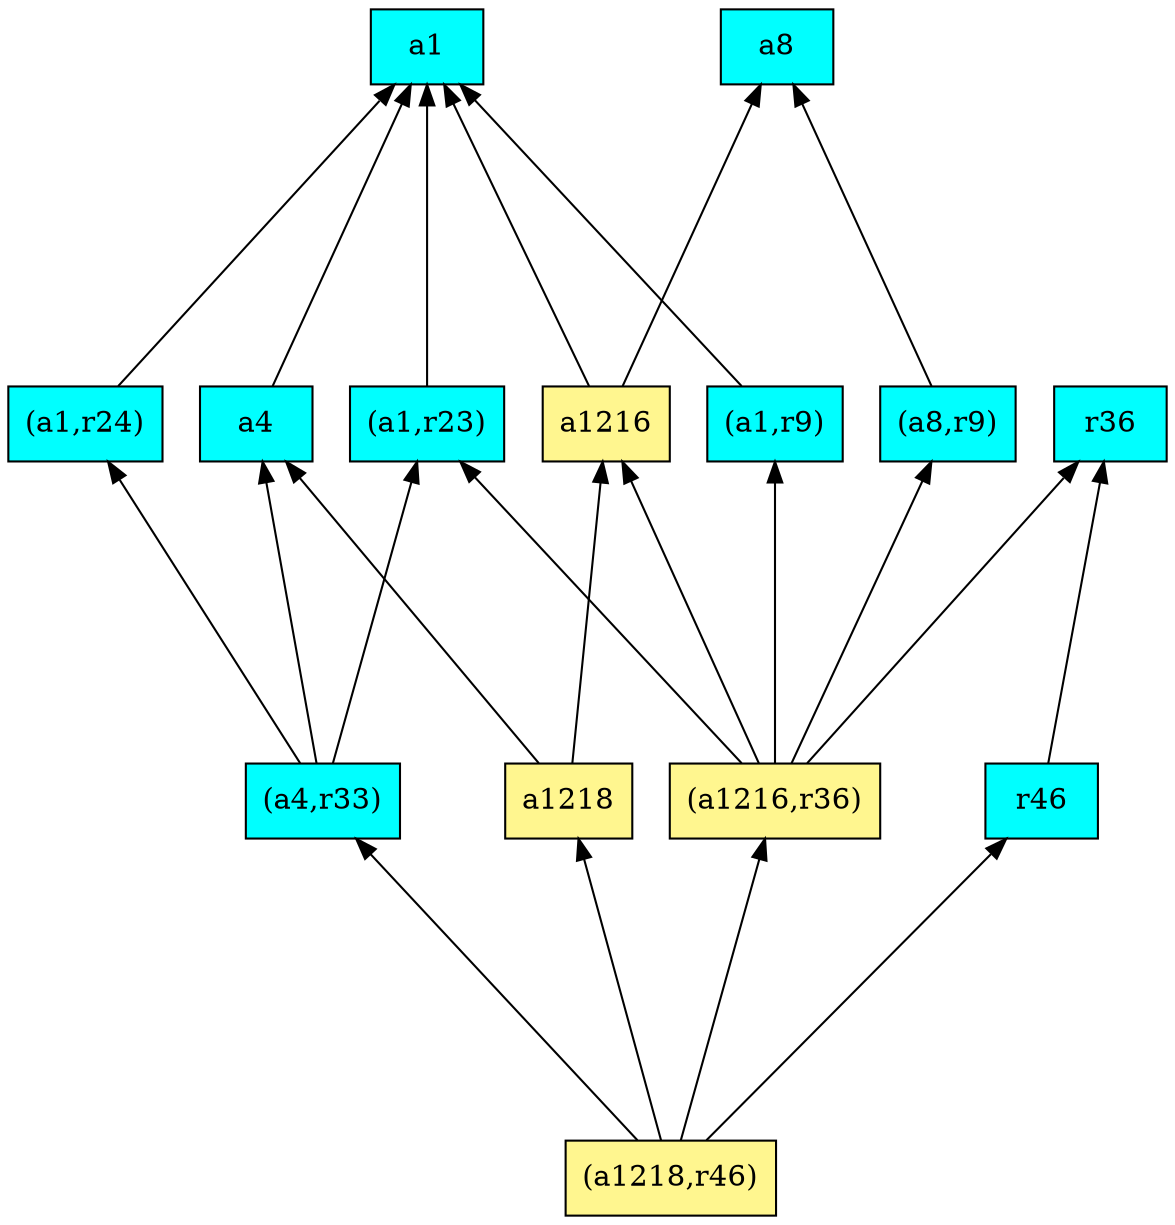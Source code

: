 digraph G {
rankdir=BT;ranksep="2.0";
"(a1,r9)" [shape=record,fillcolor=cyan,style=filled,label="{(a1,r9)}"];
"a1" [shape=record,fillcolor=cyan,style=filled,label="{a1}"];
"a1218" [shape=record,fillcolor=khaki1,style=filled,label="{a1218}"];
"(a1,r23)" [shape=record,fillcolor=cyan,style=filled,label="{(a1,r23)}"];
"(a1,r24)" [shape=record,fillcolor=cyan,style=filled,label="{(a1,r24)}"];
"(a4,r33)" [shape=record,fillcolor=cyan,style=filled,label="{(a4,r33)}"];
"a8" [shape=record,fillcolor=cyan,style=filled,label="{a8}"];
"(a8,r9)" [shape=record,fillcolor=cyan,style=filled,label="{(a8,r9)}"];
"a4" [shape=record,fillcolor=cyan,style=filled,label="{a4}"];
"(a1218,r46)" [shape=record,fillcolor=khaki1,style=filled,label="{(a1218,r46)}"];
"(a1216,r36)" [shape=record,fillcolor=khaki1,style=filled,label="{(a1216,r36)}"];
"r36" [shape=record,fillcolor=cyan,style=filled,label="{r36}"];
"r46" [shape=record,fillcolor=cyan,style=filled,label="{r46}"];
"a1216" [shape=record,fillcolor=khaki1,style=filled,label="{a1216}"];
"(a1,r9)" -> "a1"
"a1218" -> "a1216"
"a1218" -> "a4"
"(a1,r23)" -> "a1"
"(a1,r24)" -> "a1"
"(a4,r33)" -> "a4"
"(a4,r33)" -> "(a1,r23)"
"(a4,r33)" -> "(a1,r24)"
"(a8,r9)" -> "a8"
"a4" -> "a1"
"(a1218,r46)" -> "a1218"
"(a1218,r46)" -> "(a4,r33)"
"(a1218,r46)" -> "(a1216,r36)"
"(a1218,r46)" -> "r46"
"(a1216,r36)" -> "(a1,r9)"
"(a1216,r36)" -> "(a1,r23)"
"(a1216,r36)" -> "(a8,r9)"
"(a1216,r36)" -> "r36"
"(a1216,r36)" -> "a1216"
"r46" -> "r36"
"a1216" -> "a1"
"a1216" -> "a8"
}